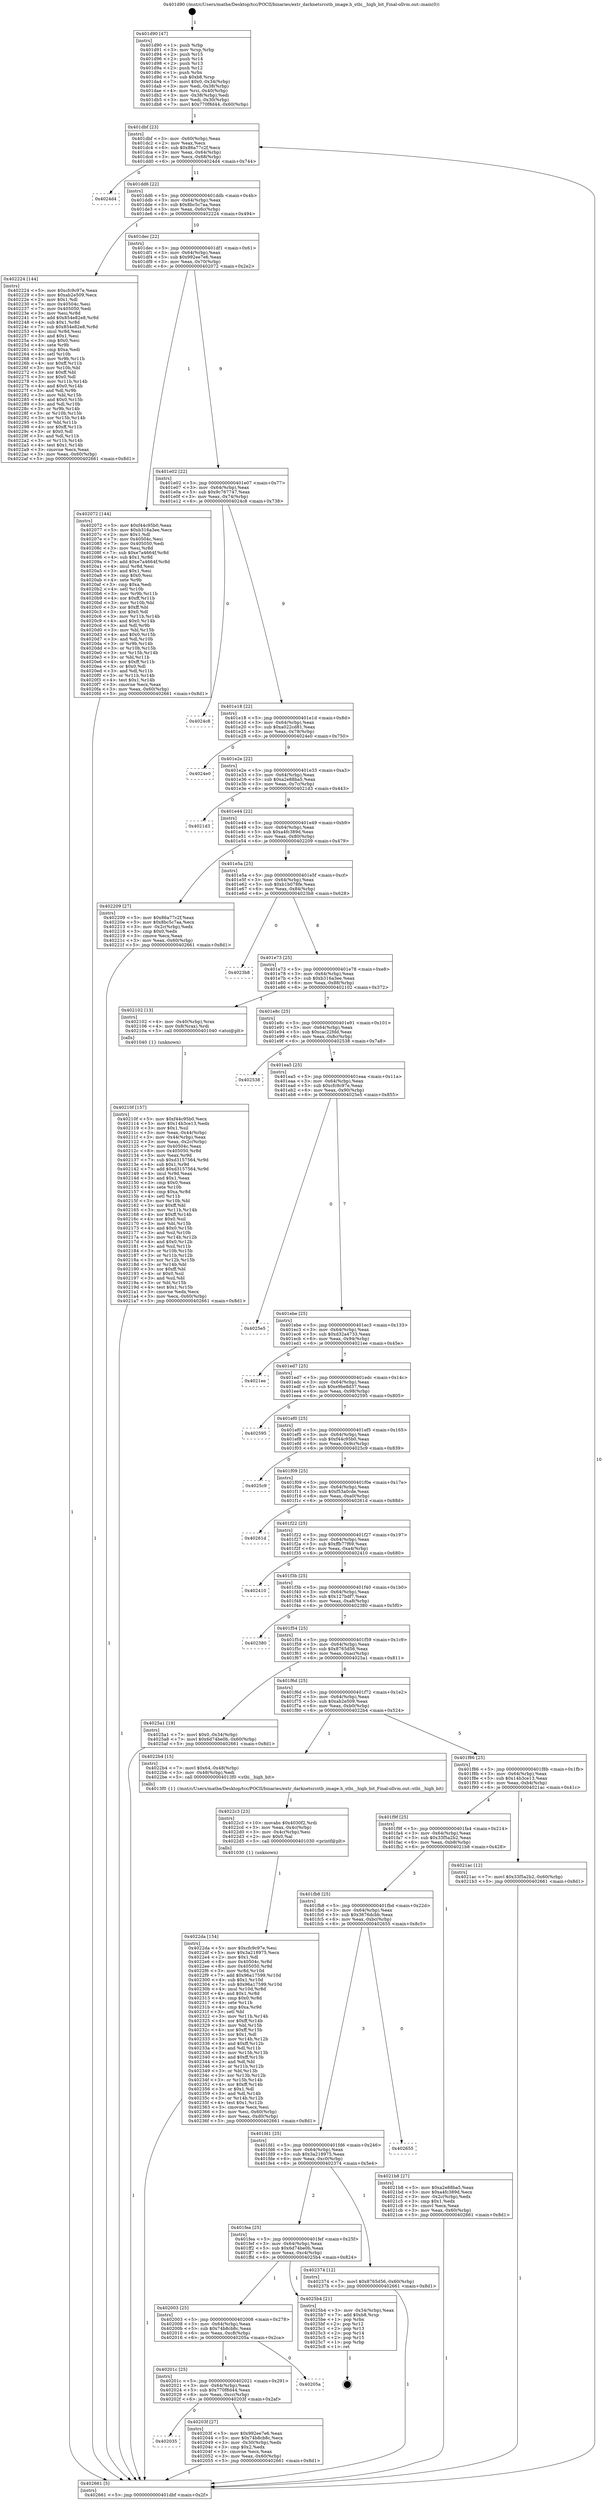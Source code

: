 digraph "0x401d90" {
  label = "0x401d90 (/mnt/c/Users/mathe/Desktop/tcc/POCII/binaries/extr_darknetsrcstb_image.h_stbi__high_bit_Final-ollvm.out::main(0))"
  labelloc = "t"
  node[shape=record]

  Entry [label="",width=0.3,height=0.3,shape=circle,fillcolor=black,style=filled]
  "0x401dbf" [label="{
     0x401dbf [23]\l
     | [instrs]\l
     &nbsp;&nbsp;0x401dbf \<+3\>: mov -0x60(%rbp),%eax\l
     &nbsp;&nbsp;0x401dc2 \<+2\>: mov %eax,%ecx\l
     &nbsp;&nbsp;0x401dc4 \<+6\>: sub $0x86a77c2f,%ecx\l
     &nbsp;&nbsp;0x401dca \<+3\>: mov %eax,-0x64(%rbp)\l
     &nbsp;&nbsp;0x401dcd \<+3\>: mov %ecx,-0x68(%rbp)\l
     &nbsp;&nbsp;0x401dd0 \<+6\>: je 00000000004024d4 \<main+0x744\>\l
  }"]
  "0x4024d4" [label="{
     0x4024d4\l
  }", style=dashed]
  "0x401dd6" [label="{
     0x401dd6 [22]\l
     | [instrs]\l
     &nbsp;&nbsp;0x401dd6 \<+5\>: jmp 0000000000401ddb \<main+0x4b\>\l
     &nbsp;&nbsp;0x401ddb \<+3\>: mov -0x64(%rbp),%eax\l
     &nbsp;&nbsp;0x401dde \<+5\>: sub $0x8bc5c7aa,%eax\l
     &nbsp;&nbsp;0x401de3 \<+3\>: mov %eax,-0x6c(%rbp)\l
     &nbsp;&nbsp;0x401de6 \<+6\>: je 0000000000402224 \<main+0x494\>\l
  }"]
  Exit [label="",width=0.3,height=0.3,shape=circle,fillcolor=black,style=filled,peripheries=2]
  "0x402224" [label="{
     0x402224 [144]\l
     | [instrs]\l
     &nbsp;&nbsp;0x402224 \<+5\>: mov $0xcfc9c97e,%eax\l
     &nbsp;&nbsp;0x402229 \<+5\>: mov $0xab2e509,%ecx\l
     &nbsp;&nbsp;0x40222e \<+2\>: mov $0x1,%dl\l
     &nbsp;&nbsp;0x402230 \<+7\>: mov 0x40504c,%esi\l
     &nbsp;&nbsp;0x402237 \<+7\>: mov 0x405050,%edi\l
     &nbsp;&nbsp;0x40223e \<+3\>: mov %esi,%r8d\l
     &nbsp;&nbsp;0x402241 \<+7\>: add $0x854e82e8,%r8d\l
     &nbsp;&nbsp;0x402248 \<+4\>: sub $0x1,%r8d\l
     &nbsp;&nbsp;0x40224c \<+7\>: sub $0x854e82e8,%r8d\l
     &nbsp;&nbsp;0x402253 \<+4\>: imul %r8d,%esi\l
     &nbsp;&nbsp;0x402257 \<+3\>: and $0x1,%esi\l
     &nbsp;&nbsp;0x40225a \<+3\>: cmp $0x0,%esi\l
     &nbsp;&nbsp;0x40225d \<+4\>: sete %r9b\l
     &nbsp;&nbsp;0x402261 \<+3\>: cmp $0xa,%edi\l
     &nbsp;&nbsp;0x402264 \<+4\>: setl %r10b\l
     &nbsp;&nbsp;0x402268 \<+3\>: mov %r9b,%r11b\l
     &nbsp;&nbsp;0x40226b \<+4\>: xor $0xff,%r11b\l
     &nbsp;&nbsp;0x40226f \<+3\>: mov %r10b,%bl\l
     &nbsp;&nbsp;0x402272 \<+3\>: xor $0xff,%bl\l
     &nbsp;&nbsp;0x402275 \<+3\>: xor $0x0,%dl\l
     &nbsp;&nbsp;0x402278 \<+3\>: mov %r11b,%r14b\l
     &nbsp;&nbsp;0x40227b \<+4\>: and $0x0,%r14b\l
     &nbsp;&nbsp;0x40227f \<+3\>: and %dl,%r9b\l
     &nbsp;&nbsp;0x402282 \<+3\>: mov %bl,%r15b\l
     &nbsp;&nbsp;0x402285 \<+4\>: and $0x0,%r15b\l
     &nbsp;&nbsp;0x402289 \<+3\>: and %dl,%r10b\l
     &nbsp;&nbsp;0x40228c \<+3\>: or %r9b,%r14b\l
     &nbsp;&nbsp;0x40228f \<+3\>: or %r10b,%r15b\l
     &nbsp;&nbsp;0x402292 \<+3\>: xor %r15b,%r14b\l
     &nbsp;&nbsp;0x402295 \<+3\>: or %bl,%r11b\l
     &nbsp;&nbsp;0x402298 \<+4\>: xor $0xff,%r11b\l
     &nbsp;&nbsp;0x40229c \<+3\>: or $0x0,%dl\l
     &nbsp;&nbsp;0x40229f \<+3\>: and %dl,%r11b\l
     &nbsp;&nbsp;0x4022a2 \<+3\>: or %r11b,%r14b\l
     &nbsp;&nbsp;0x4022a5 \<+4\>: test $0x1,%r14b\l
     &nbsp;&nbsp;0x4022a9 \<+3\>: cmovne %ecx,%eax\l
     &nbsp;&nbsp;0x4022ac \<+3\>: mov %eax,-0x60(%rbp)\l
     &nbsp;&nbsp;0x4022af \<+5\>: jmp 0000000000402661 \<main+0x8d1\>\l
  }"]
  "0x401dec" [label="{
     0x401dec [22]\l
     | [instrs]\l
     &nbsp;&nbsp;0x401dec \<+5\>: jmp 0000000000401df1 \<main+0x61\>\l
     &nbsp;&nbsp;0x401df1 \<+3\>: mov -0x64(%rbp),%eax\l
     &nbsp;&nbsp;0x401df4 \<+5\>: sub $0x992ee7e6,%eax\l
     &nbsp;&nbsp;0x401df9 \<+3\>: mov %eax,-0x70(%rbp)\l
     &nbsp;&nbsp;0x401dfc \<+6\>: je 0000000000402072 \<main+0x2e2\>\l
  }"]
  "0x4022da" [label="{
     0x4022da [154]\l
     | [instrs]\l
     &nbsp;&nbsp;0x4022da \<+5\>: mov $0xcfc9c97e,%esi\l
     &nbsp;&nbsp;0x4022df \<+5\>: mov $0x3a218975,%ecx\l
     &nbsp;&nbsp;0x4022e4 \<+2\>: mov $0x1,%dl\l
     &nbsp;&nbsp;0x4022e6 \<+8\>: mov 0x40504c,%r8d\l
     &nbsp;&nbsp;0x4022ee \<+8\>: mov 0x405050,%r9d\l
     &nbsp;&nbsp;0x4022f6 \<+3\>: mov %r8d,%r10d\l
     &nbsp;&nbsp;0x4022f9 \<+7\>: add $0x96a17599,%r10d\l
     &nbsp;&nbsp;0x402300 \<+4\>: sub $0x1,%r10d\l
     &nbsp;&nbsp;0x402304 \<+7\>: sub $0x96a17599,%r10d\l
     &nbsp;&nbsp;0x40230b \<+4\>: imul %r10d,%r8d\l
     &nbsp;&nbsp;0x40230f \<+4\>: and $0x1,%r8d\l
     &nbsp;&nbsp;0x402313 \<+4\>: cmp $0x0,%r8d\l
     &nbsp;&nbsp;0x402317 \<+4\>: sete %r11b\l
     &nbsp;&nbsp;0x40231b \<+4\>: cmp $0xa,%r9d\l
     &nbsp;&nbsp;0x40231f \<+3\>: setl %bl\l
     &nbsp;&nbsp;0x402322 \<+3\>: mov %r11b,%r14b\l
     &nbsp;&nbsp;0x402325 \<+4\>: xor $0xff,%r14b\l
     &nbsp;&nbsp;0x402329 \<+3\>: mov %bl,%r15b\l
     &nbsp;&nbsp;0x40232c \<+4\>: xor $0xff,%r15b\l
     &nbsp;&nbsp;0x402330 \<+3\>: xor $0x1,%dl\l
     &nbsp;&nbsp;0x402333 \<+3\>: mov %r14b,%r12b\l
     &nbsp;&nbsp;0x402336 \<+4\>: and $0xff,%r12b\l
     &nbsp;&nbsp;0x40233a \<+3\>: and %dl,%r11b\l
     &nbsp;&nbsp;0x40233d \<+3\>: mov %r15b,%r13b\l
     &nbsp;&nbsp;0x402340 \<+4\>: and $0xff,%r13b\l
     &nbsp;&nbsp;0x402344 \<+2\>: and %dl,%bl\l
     &nbsp;&nbsp;0x402346 \<+3\>: or %r11b,%r12b\l
     &nbsp;&nbsp;0x402349 \<+3\>: or %bl,%r13b\l
     &nbsp;&nbsp;0x40234c \<+3\>: xor %r13b,%r12b\l
     &nbsp;&nbsp;0x40234f \<+3\>: or %r15b,%r14b\l
     &nbsp;&nbsp;0x402352 \<+4\>: xor $0xff,%r14b\l
     &nbsp;&nbsp;0x402356 \<+3\>: or $0x1,%dl\l
     &nbsp;&nbsp;0x402359 \<+3\>: and %dl,%r14b\l
     &nbsp;&nbsp;0x40235c \<+3\>: or %r14b,%r12b\l
     &nbsp;&nbsp;0x40235f \<+4\>: test $0x1,%r12b\l
     &nbsp;&nbsp;0x402363 \<+3\>: cmovne %ecx,%esi\l
     &nbsp;&nbsp;0x402366 \<+3\>: mov %esi,-0x60(%rbp)\l
     &nbsp;&nbsp;0x402369 \<+6\>: mov %eax,-0xd0(%rbp)\l
     &nbsp;&nbsp;0x40236f \<+5\>: jmp 0000000000402661 \<main+0x8d1\>\l
  }"]
  "0x402072" [label="{
     0x402072 [144]\l
     | [instrs]\l
     &nbsp;&nbsp;0x402072 \<+5\>: mov $0xf44c95b0,%eax\l
     &nbsp;&nbsp;0x402077 \<+5\>: mov $0xb316a3ee,%ecx\l
     &nbsp;&nbsp;0x40207c \<+2\>: mov $0x1,%dl\l
     &nbsp;&nbsp;0x40207e \<+7\>: mov 0x40504c,%esi\l
     &nbsp;&nbsp;0x402085 \<+7\>: mov 0x405050,%edi\l
     &nbsp;&nbsp;0x40208c \<+3\>: mov %esi,%r8d\l
     &nbsp;&nbsp;0x40208f \<+7\>: sub $0xe7a4664f,%r8d\l
     &nbsp;&nbsp;0x402096 \<+4\>: sub $0x1,%r8d\l
     &nbsp;&nbsp;0x40209a \<+7\>: add $0xe7a4664f,%r8d\l
     &nbsp;&nbsp;0x4020a1 \<+4\>: imul %r8d,%esi\l
     &nbsp;&nbsp;0x4020a5 \<+3\>: and $0x1,%esi\l
     &nbsp;&nbsp;0x4020a8 \<+3\>: cmp $0x0,%esi\l
     &nbsp;&nbsp;0x4020ab \<+4\>: sete %r9b\l
     &nbsp;&nbsp;0x4020af \<+3\>: cmp $0xa,%edi\l
     &nbsp;&nbsp;0x4020b2 \<+4\>: setl %r10b\l
     &nbsp;&nbsp;0x4020b6 \<+3\>: mov %r9b,%r11b\l
     &nbsp;&nbsp;0x4020b9 \<+4\>: xor $0xff,%r11b\l
     &nbsp;&nbsp;0x4020bd \<+3\>: mov %r10b,%bl\l
     &nbsp;&nbsp;0x4020c0 \<+3\>: xor $0xff,%bl\l
     &nbsp;&nbsp;0x4020c3 \<+3\>: xor $0x0,%dl\l
     &nbsp;&nbsp;0x4020c6 \<+3\>: mov %r11b,%r14b\l
     &nbsp;&nbsp;0x4020c9 \<+4\>: and $0x0,%r14b\l
     &nbsp;&nbsp;0x4020cd \<+3\>: and %dl,%r9b\l
     &nbsp;&nbsp;0x4020d0 \<+3\>: mov %bl,%r15b\l
     &nbsp;&nbsp;0x4020d3 \<+4\>: and $0x0,%r15b\l
     &nbsp;&nbsp;0x4020d7 \<+3\>: and %dl,%r10b\l
     &nbsp;&nbsp;0x4020da \<+3\>: or %r9b,%r14b\l
     &nbsp;&nbsp;0x4020dd \<+3\>: or %r10b,%r15b\l
     &nbsp;&nbsp;0x4020e0 \<+3\>: xor %r15b,%r14b\l
     &nbsp;&nbsp;0x4020e3 \<+3\>: or %bl,%r11b\l
     &nbsp;&nbsp;0x4020e6 \<+4\>: xor $0xff,%r11b\l
     &nbsp;&nbsp;0x4020ea \<+3\>: or $0x0,%dl\l
     &nbsp;&nbsp;0x4020ed \<+3\>: and %dl,%r11b\l
     &nbsp;&nbsp;0x4020f0 \<+3\>: or %r11b,%r14b\l
     &nbsp;&nbsp;0x4020f3 \<+4\>: test $0x1,%r14b\l
     &nbsp;&nbsp;0x4020f7 \<+3\>: cmovne %ecx,%eax\l
     &nbsp;&nbsp;0x4020fa \<+3\>: mov %eax,-0x60(%rbp)\l
     &nbsp;&nbsp;0x4020fd \<+5\>: jmp 0000000000402661 \<main+0x8d1\>\l
  }"]
  "0x401e02" [label="{
     0x401e02 [22]\l
     | [instrs]\l
     &nbsp;&nbsp;0x401e02 \<+5\>: jmp 0000000000401e07 \<main+0x77\>\l
     &nbsp;&nbsp;0x401e07 \<+3\>: mov -0x64(%rbp),%eax\l
     &nbsp;&nbsp;0x401e0a \<+5\>: sub $0x9c767747,%eax\l
     &nbsp;&nbsp;0x401e0f \<+3\>: mov %eax,-0x74(%rbp)\l
     &nbsp;&nbsp;0x401e12 \<+6\>: je 00000000004024c8 \<main+0x738\>\l
  }"]
  "0x4022c3" [label="{
     0x4022c3 [23]\l
     | [instrs]\l
     &nbsp;&nbsp;0x4022c3 \<+10\>: movabs $0x4030f2,%rdi\l
     &nbsp;&nbsp;0x4022cd \<+3\>: mov %eax,-0x4c(%rbp)\l
     &nbsp;&nbsp;0x4022d0 \<+3\>: mov -0x4c(%rbp),%esi\l
     &nbsp;&nbsp;0x4022d3 \<+2\>: mov $0x0,%al\l
     &nbsp;&nbsp;0x4022d5 \<+5\>: call 0000000000401030 \<printf@plt\>\l
     | [calls]\l
     &nbsp;&nbsp;0x401030 \{1\} (unknown)\l
  }"]
  "0x4024c8" [label="{
     0x4024c8\l
  }", style=dashed]
  "0x401e18" [label="{
     0x401e18 [22]\l
     | [instrs]\l
     &nbsp;&nbsp;0x401e18 \<+5\>: jmp 0000000000401e1d \<main+0x8d\>\l
     &nbsp;&nbsp;0x401e1d \<+3\>: mov -0x64(%rbp),%eax\l
     &nbsp;&nbsp;0x401e20 \<+5\>: sub $0xa022cd81,%eax\l
     &nbsp;&nbsp;0x401e25 \<+3\>: mov %eax,-0x78(%rbp)\l
     &nbsp;&nbsp;0x401e28 \<+6\>: je 00000000004024e0 \<main+0x750\>\l
  }"]
  "0x40210f" [label="{
     0x40210f [157]\l
     | [instrs]\l
     &nbsp;&nbsp;0x40210f \<+5\>: mov $0xf44c95b0,%ecx\l
     &nbsp;&nbsp;0x402114 \<+5\>: mov $0x14b3ce13,%edx\l
     &nbsp;&nbsp;0x402119 \<+3\>: mov $0x1,%sil\l
     &nbsp;&nbsp;0x40211c \<+3\>: mov %eax,-0x44(%rbp)\l
     &nbsp;&nbsp;0x40211f \<+3\>: mov -0x44(%rbp),%eax\l
     &nbsp;&nbsp;0x402122 \<+3\>: mov %eax,-0x2c(%rbp)\l
     &nbsp;&nbsp;0x402125 \<+7\>: mov 0x40504c,%eax\l
     &nbsp;&nbsp;0x40212c \<+8\>: mov 0x405050,%r8d\l
     &nbsp;&nbsp;0x402134 \<+3\>: mov %eax,%r9d\l
     &nbsp;&nbsp;0x402137 \<+7\>: sub $0xd3157564,%r9d\l
     &nbsp;&nbsp;0x40213e \<+4\>: sub $0x1,%r9d\l
     &nbsp;&nbsp;0x402142 \<+7\>: add $0xd3157564,%r9d\l
     &nbsp;&nbsp;0x402149 \<+4\>: imul %r9d,%eax\l
     &nbsp;&nbsp;0x40214d \<+3\>: and $0x1,%eax\l
     &nbsp;&nbsp;0x402150 \<+3\>: cmp $0x0,%eax\l
     &nbsp;&nbsp;0x402153 \<+4\>: sete %r10b\l
     &nbsp;&nbsp;0x402157 \<+4\>: cmp $0xa,%r8d\l
     &nbsp;&nbsp;0x40215b \<+4\>: setl %r11b\l
     &nbsp;&nbsp;0x40215f \<+3\>: mov %r10b,%bl\l
     &nbsp;&nbsp;0x402162 \<+3\>: xor $0xff,%bl\l
     &nbsp;&nbsp;0x402165 \<+3\>: mov %r11b,%r14b\l
     &nbsp;&nbsp;0x402168 \<+4\>: xor $0xff,%r14b\l
     &nbsp;&nbsp;0x40216c \<+4\>: xor $0x0,%sil\l
     &nbsp;&nbsp;0x402170 \<+3\>: mov %bl,%r15b\l
     &nbsp;&nbsp;0x402173 \<+4\>: and $0x0,%r15b\l
     &nbsp;&nbsp;0x402177 \<+3\>: and %sil,%r10b\l
     &nbsp;&nbsp;0x40217a \<+3\>: mov %r14b,%r12b\l
     &nbsp;&nbsp;0x40217d \<+4\>: and $0x0,%r12b\l
     &nbsp;&nbsp;0x402181 \<+3\>: and %sil,%r11b\l
     &nbsp;&nbsp;0x402184 \<+3\>: or %r10b,%r15b\l
     &nbsp;&nbsp;0x402187 \<+3\>: or %r11b,%r12b\l
     &nbsp;&nbsp;0x40218a \<+3\>: xor %r12b,%r15b\l
     &nbsp;&nbsp;0x40218d \<+3\>: or %r14b,%bl\l
     &nbsp;&nbsp;0x402190 \<+3\>: xor $0xff,%bl\l
     &nbsp;&nbsp;0x402193 \<+4\>: or $0x0,%sil\l
     &nbsp;&nbsp;0x402197 \<+3\>: and %sil,%bl\l
     &nbsp;&nbsp;0x40219a \<+3\>: or %bl,%r15b\l
     &nbsp;&nbsp;0x40219d \<+4\>: test $0x1,%r15b\l
     &nbsp;&nbsp;0x4021a1 \<+3\>: cmovne %edx,%ecx\l
     &nbsp;&nbsp;0x4021a4 \<+3\>: mov %ecx,-0x60(%rbp)\l
     &nbsp;&nbsp;0x4021a7 \<+5\>: jmp 0000000000402661 \<main+0x8d1\>\l
  }"]
  "0x4024e0" [label="{
     0x4024e0\l
  }", style=dashed]
  "0x401e2e" [label="{
     0x401e2e [22]\l
     | [instrs]\l
     &nbsp;&nbsp;0x401e2e \<+5\>: jmp 0000000000401e33 \<main+0xa3\>\l
     &nbsp;&nbsp;0x401e33 \<+3\>: mov -0x64(%rbp),%eax\l
     &nbsp;&nbsp;0x401e36 \<+5\>: sub $0xa2e88ba5,%eax\l
     &nbsp;&nbsp;0x401e3b \<+3\>: mov %eax,-0x7c(%rbp)\l
     &nbsp;&nbsp;0x401e3e \<+6\>: je 00000000004021d3 \<main+0x443\>\l
  }"]
  "0x401d90" [label="{
     0x401d90 [47]\l
     | [instrs]\l
     &nbsp;&nbsp;0x401d90 \<+1\>: push %rbp\l
     &nbsp;&nbsp;0x401d91 \<+3\>: mov %rsp,%rbp\l
     &nbsp;&nbsp;0x401d94 \<+2\>: push %r15\l
     &nbsp;&nbsp;0x401d96 \<+2\>: push %r14\l
     &nbsp;&nbsp;0x401d98 \<+2\>: push %r13\l
     &nbsp;&nbsp;0x401d9a \<+2\>: push %r12\l
     &nbsp;&nbsp;0x401d9c \<+1\>: push %rbx\l
     &nbsp;&nbsp;0x401d9d \<+7\>: sub $0xb8,%rsp\l
     &nbsp;&nbsp;0x401da4 \<+7\>: movl $0x0,-0x34(%rbp)\l
     &nbsp;&nbsp;0x401dab \<+3\>: mov %edi,-0x38(%rbp)\l
     &nbsp;&nbsp;0x401dae \<+4\>: mov %rsi,-0x40(%rbp)\l
     &nbsp;&nbsp;0x401db2 \<+3\>: mov -0x38(%rbp),%edi\l
     &nbsp;&nbsp;0x401db5 \<+3\>: mov %edi,-0x30(%rbp)\l
     &nbsp;&nbsp;0x401db8 \<+7\>: movl $0x770f8d44,-0x60(%rbp)\l
  }"]
  "0x4021d3" [label="{
     0x4021d3\l
  }", style=dashed]
  "0x401e44" [label="{
     0x401e44 [22]\l
     | [instrs]\l
     &nbsp;&nbsp;0x401e44 \<+5\>: jmp 0000000000401e49 \<main+0xb9\>\l
     &nbsp;&nbsp;0x401e49 \<+3\>: mov -0x64(%rbp),%eax\l
     &nbsp;&nbsp;0x401e4c \<+5\>: sub $0xa4fc389d,%eax\l
     &nbsp;&nbsp;0x401e51 \<+3\>: mov %eax,-0x80(%rbp)\l
     &nbsp;&nbsp;0x401e54 \<+6\>: je 0000000000402209 \<main+0x479\>\l
  }"]
  "0x402661" [label="{
     0x402661 [5]\l
     | [instrs]\l
     &nbsp;&nbsp;0x402661 \<+5\>: jmp 0000000000401dbf \<main+0x2f\>\l
  }"]
  "0x402209" [label="{
     0x402209 [27]\l
     | [instrs]\l
     &nbsp;&nbsp;0x402209 \<+5\>: mov $0x86a77c2f,%eax\l
     &nbsp;&nbsp;0x40220e \<+5\>: mov $0x8bc5c7aa,%ecx\l
     &nbsp;&nbsp;0x402213 \<+3\>: mov -0x2c(%rbp),%edx\l
     &nbsp;&nbsp;0x402216 \<+3\>: cmp $0x0,%edx\l
     &nbsp;&nbsp;0x402219 \<+3\>: cmove %ecx,%eax\l
     &nbsp;&nbsp;0x40221c \<+3\>: mov %eax,-0x60(%rbp)\l
     &nbsp;&nbsp;0x40221f \<+5\>: jmp 0000000000402661 \<main+0x8d1\>\l
  }"]
  "0x401e5a" [label="{
     0x401e5a [25]\l
     | [instrs]\l
     &nbsp;&nbsp;0x401e5a \<+5\>: jmp 0000000000401e5f \<main+0xcf\>\l
     &nbsp;&nbsp;0x401e5f \<+3\>: mov -0x64(%rbp),%eax\l
     &nbsp;&nbsp;0x401e62 \<+5\>: sub $0xb1b078fe,%eax\l
     &nbsp;&nbsp;0x401e67 \<+6\>: mov %eax,-0x84(%rbp)\l
     &nbsp;&nbsp;0x401e6d \<+6\>: je 00000000004023b8 \<main+0x628\>\l
  }"]
  "0x402035" [label="{
     0x402035\l
  }", style=dashed]
  "0x4023b8" [label="{
     0x4023b8\l
  }", style=dashed]
  "0x401e73" [label="{
     0x401e73 [25]\l
     | [instrs]\l
     &nbsp;&nbsp;0x401e73 \<+5\>: jmp 0000000000401e78 \<main+0xe8\>\l
     &nbsp;&nbsp;0x401e78 \<+3\>: mov -0x64(%rbp),%eax\l
     &nbsp;&nbsp;0x401e7b \<+5\>: sub $0xb316a3ee,%eax\l
     &nbsp;&nbsp;0x401e80 \<+6\>: mov %eax,-0x88(%rbp)\l
     &nbsp;&nbsp;0x401e86 \<+6\>: je 0000000000402102 \<main+0x372\>\l
  }"]
  "0x40203f" [label="{
     0x40203f [27]\l
     | [instrs]\l
     &nbsp;&nbsp;0x40203f \<+5\>: mov $0x992ee7e6,%eax\l
     &nbsp;&nbsp;0x402044 \<+5\>: mov $0x74b8cb8c,%ecx\l
     &nbsp;&nbsp;0x402049 \<+3\>: mov -0x30(%rbp),%edx\l
     &nbsp;&nbsp;0x40204c \<+3\>: cmp $0x2,%edx\l
     &nbsp;&nbsp;0x40204f \<+3\>: cmovne %ecx,%eax\l
     &nbsp;&nbsp;0x402052 \<+3\>: mov %eax,-0x60(%rbp)\l
     &nbsp;&nbsp;0x402055 \<+5\>: jmp 0000000000402661 \<main+0x8d1\>\l
  }"]
  "0x402102" [label="{
     0x402102 [13]\l
     | [instrs]\l
     &nbsp;&nbsp;0x402102 \<+4\>: mov -0x40(%rbp),%rax\l
     &nbsp;&nbsp;0x402106 \<+4\>: mov 0x8(%rax),%rdi\l
     &nbsp;&nbsp;0x40210a \<+5\>: call 0000000000401040 \<atoi@plt\>\l
     | [calls]\l
     &nbsp;&nbsp;0x401040 \{1\} (unknown)\l
  }"]
  "0x401e8c" [label="{
     0x401e8c [25]\l
     | [instrs]\l
     &nbsp;&nbsp;0x401e8c \<+5\>: jmp 0000000000401e91 \<main+0x101\>\l
     &nbsp;&nbsp;0x401e91 \<+3\>: mov -0x64(%rbp),%eax\l
     &nbsp;&nbsp;0x401e94 \<+5\>: sub $0xcac22fdd,%eax\l
     &nbsp;&nbsp;0x401e99 \<+6\>: mov %eax,-0x8c(%rbp)\l
     &nbsp;&nbsp;0x401e9f \<+6\>: je 0000000000402538 \<main+0x7a8\>\l
  }"]
  "0x40201c" [label="{
     0x40201c [25]\l
     | [instrs]\l
     &nbsp;&nbsp;0x40201c \<+5\>: jmp 0000000000402021 \<main+0x291\>\l
     &nbsp;&nbsp;0x402021 \<+3\>: mov -0x64(%rbp),%eax\l
     &nbsp;&nbsp;0x402024 \<+5\>: sub $0x770f8d44,%eax\l
     &nbsp;&nbsp;0x402029 \<+6\>: mov %eax,-0xcc(%rbp)\l
     &nbsp;&nbsp;0x40202f \<+6\>: je 000000000040203f \<main+0x2af\>\l
  }"]
  "0x402538" [label="{
     0x402538\l
  }", style=dashed]
  "0x401ea5" [label="{
     0x401ea5 [25]\l
     | [instrs]\l
     &nbsp;&nbsp;0x401ea5 \<+5\>: jmp 0000000000401eaa \<main+0x11a\>\l
     &nbsp;&nbsp;0x401eaa \<+3\>: mov -0x64(%rbp),%eax\l
     &nbsp;&nbsp;0x401ead \<+5\>: sub $0xcfc9c97e,%eax\l
     &nbsp;&nbsp;0x401eb2 \<+6\>: mov %eax,-0x90(%rbp)\l
     &nbsp;&nbsp;0x401eb8 \<+6\>: je 00000000004025e5 \<main+0x855\>\l
  }"]
  "0x40205a" [label="{
     0x40205a\l
  }", style=dashed]
  "0x4025e5" [label="{
     0x4025e5\l
  }", style=dashed]
  "0x401ebe" [label="{
     0x401ebe [25]\l
     | [instrs]\l
     &nbsp;&nbsp;0x401ebe \<+5\>: jmp 0000000000401ec3 \<main+0x133\>\l
     &nbsp;&nbsp;0x401ec3 \<+3\>: mov -0x64(%rbp),%eax\l
     &nbsp;&nbsp;0x401ec6 \<+5\>: sub $0xd32a4733,%eax\l
     &nbsp;&nbsp;0x401ecb \<+6\>: mov %eax,-0x94(%rbp)\l
     &nbsp;&nbsp;0x401ed1 \<+6\>: je 00000000004021ee \<main+0x45e\>\l
  }"]
  "0x402003" [label="{
     0x402003 [25]\l
     | [instrs]\l
     &nbsp;&nbsp;0x402003 \<+5\>: jmp 0000000000402008 \<main+0x278\>\l
     &nbsp;&nbsp;0x402008 \<+3\>: mov -0x64(%rbp),%eax\l
     &nbsp;&nbsp;0x40200b \<+5\>: sub $0x74b8cb8c,%eax\l
     &nbsp;&nbsp;0x402010 \<+6\>: mov %eax,-0xc8(%rbp)\l
     &nbsp;&nbsp;0x402016 \<+6\>: je 000000000040205a \<main+0x2ca\>\l
  }"]
  "0x4021ee" [label="{
     0x4021ee\l
  }", style=dashed]
  "0x401ed7" [label="{
     0x401ed7 [25]\l
     | [instrs]\l
     &nbsp;&nbsp;0x401ed7 \<+5\>: jmp 0000000000401edc \<main+0x14c\>\l
     &nbsp;&nbsp;0x401edc \<+3\>: mov -0x64(%rbp),%eax\l
     &nbsp;&nbsp;0x401edf \<+5\>: sub $0xe9be8d37,%eax\l
     &nbsp;&nbsp;0x401ee4 \<+6\>: mov %eax,-0x98(%rbp)\l
     &nbsp;&nbsp;0x401eea \<+6\>: je 0000000000402595 \<main+0x805\>\l
  }"]
  "0x4025b4" [label="{
     0x4025b4 [21]\l
     | [instrs]\l
     &nbsp;&nbsp;0x4025b4 \<+3\>: mov -0x34(%rbp),%eax\l
     &nbsp;&nbsp;0x4025b7 \<+7\>: add $0xb8,%rsp\l
     &nbsp;&nbsp;0x4025be \<+1\>: pop %rbx\l
     &nbsp;&nbsp;0x4025bf \<+2\>: pop %r12\l
     &nbsp;&nbsp;0x4025c1 \<+2\>: pop %r13\l
     &nbsp;&nbsp;0x4025c3 \<+2\>: pop %r14\l
     &nbsp;&nbsp;0x4025c5 \<+2\>: pop %r15\l
     &nbsp;&nbsp;0x4025c7 \<+1\>: pop %rbp\l
     &nbsp;&nbsp;0x4025c8 \<+1\>: ret\l
  }"]
  "0x402595" [label="{
     0x402595\l
  }", style=dashed]
  "0x401ef0" [label="{
     0x401ef0 [25]\l
     | [instrs]\l
     &nbsp;&nbsp;0x401ef0 \<+5\>: jmp 0000000000401ef5 \<main+0x165\>\l
     &nbsp;&nbsp;0x401ef5 \<+3\>: mov -0x64(%rbp),%eax\l
     &nbsp;&nbsp;0x401ef8 \<+5\>: sub $0xf44c95b0,%eax\l
     &nbsp;&nbsp;0x401efd \<+6\>: mov %eax,-0x9c(%rbp)\l
     &nbsp;&nbsp;0x401f03 \<+6\>: je 00000000004025c9 \<main+0x839\>\l
  }"]
  "0x401fea" [label="{
     0x401fea [25]\l
     | [instrs]\l
     &nbsp;&nbsp;0x401fea \<+5\>: jmp 0000000000401fef \<main+0x25f\>\l
     &nbsp;&nbsp;0x401fef \<+3\>: mov -0x64(%rbp),%eax\l
     &nbsp;&nbsp;0x401ff2 \<+5\>: sub $0x6d74be0b,%eax\l
     &nbsp;&nbsp;0x401ff7 \<+6\>: mov %eax,-0xc4(%rbp)\l
     &nbsp;&nbsp;0x401ffd \<+6\>: je 00000000004025b4 \<main+0x824\>\l
  }"]
  "0x4025c9" [label="{
     0x4025c9\l
  }", style=dashed]
  "0x401f09" [label="{
     0x401f09 [25]\l
     | [instrs]\l
     &nbsp;&nbsp;0x401f09 \<+5\>: jmp 0000000000401f0e \<main+0x17e\>\l
     &nbsp;&nbsp;0x401f0e \<+3\>: mov -0x64(%rbp),%eax\l
     &nbsp;&nbsp;0x401f11 \<+5\>: sub $0xf53a0cde,%eax\l
     &nbsp;&nbsp;0x401f16 \<+6\>: mov %eax,-0xa0(%rbp)\l
     &nbsp;&nbsp;0x401f1c \<+6\>: je 000000000040261d \<main+0x88d\>\l
  }"]
  "0x402374" [label="{
     0x402374 [12]\l
     | [instrs]\l
     &nbsp;&nbsp;0x402374 \<+7\>: movl $0x8765d56,-0x60(%rbp)\l
     &nbsp;&nbsp;0x40237b \<+5\>: jmp 0000000000402661 \<main+0x8d1\>\l
  }"]
  "0x40261d" [label="{
     0x40261d\l
  }", style=dashed]
  "0x401f22" [label="{
     0x401f22 [25]\l
     | [instrs]\l
     &nbsp;&nbsp;0x401f22 \<+5\>: jmp 0000000000401f27 \<main+0x197\>\l
     &nbsp;&nbsp;0x401f27 \<+3\>: mov -0x64(%rbp),%eax\l
     &nbsp;&nbsp;0x401f2a \<+5\>: sub $0xffb77f69,%eax\l
     &nbsp;&nbsp;0x401f2f \<+6\>: mov %eax,-0xa4(%rbp)\l
     &nbsp;&nbsp;0x401f35 \<+6\>: je 0000000000402410 \<main+0x680\>\l
  }"]
  "0x401fd1" [label="{
     0x401fd1 [25]\l
     | [instrs]\l
     &nbsp;&nbsp;0x401fd1 \<+5\>: jmp 0000000000401fd6 \<main+0x246\>\l
     &nbsp;&nbsp;0x401fd6 \<+3\>: mov -0x64(%rbp),%eax\l
     &nbsp;&nbsp;0x401fd9 \<+5\>: sub $0x3a218975,%eax\l
     &nbsp;&nbsp;0x401fde \<+6\>: mov %eax,-0xc0(%rbp)\l
     &nbsp;&nbsp;0x401fe4 \<+6\>: je 0000000000402374 \<main+0x5e4\>\l
  }"]
  "0x402410" [label="{
     0x402410\l
  }", style=dashed]
  "0x401f3b" [label="{
     0x401f3b [25]\l
     | [instrs]\l
     &nbsp;&nbsp;0x401f3b \<+5\>: jmp 0000000000401f40 \<main+0x1b0\>\l
     &nbsp;&nbsp;0x401f40 \<+3\>: mov -0x64(%rbp),%eax\l
     &nbsp;&nbsp;0x401f43 \<+5\>: sub $0x127bdf7,%eax\l
     &nbsp;&nbsp;0x401f48 \<+6\>: mov %eax,-0xa8(%rbp)\l
     &nbsp;&nbsp;0x401f4e \<+6\>: je 0000000000402380 \<main+0x5f0\>\l
  }"]
  "0x402655" [label="{
     0x402655\l
  }", style=dashed]
  "0x402380" [label="{
     0x402380\l
  }", style=dashed]
  "0x401f54" [label="{
     0x401f54 [25]\l
     | [instrs]\l
     &nbsp;&nbsp;0x401f54 \<+5\>: jmp 0000000000401f59 \<main+0x1c9\>\l
     &nbsp;&nbsp;0x401f59 \<+3\>: mov -0x64(%rbp),%eax\l
     &nbsp;&nbsp;0x401f5c \<+5\>: sub $0x8765d56,%eax\l
     &nbsp;&nbsp;0x401f61 \<+6\>: mov %eax,-0xac(%rbp)\l
     &nbsp;&nbsp;0x401f67 \<+6\>: je 00000000004025a1 \<main+0x811\>\l
  }"]
  "0x401fb8" [label="{
     0x401fb8 [25]\l
     | [instrs]\l
     &nbsp;&nbsp;0x401fb8 \<+5\>: jmp 0000000000401fbd \<main+0x22d\>\l
     &nbsp;&nbsp;0x401fbd \<+3\>: mov -0x64(%rbp),%eax\l
     &nbsp;&nbsp;0x401fc0 \<+5\>: sub $0x3676dcbb,%eax\l
     &nbsp;&nbsp;0x401fc5 \<+6\>: mov %eax,-0xbc(%rbp)\l
     &nbsp;&nbsp;0x401fcb \<+6\>: je 0000000000402655 \<main+0x8c5\>\l
  }"]
  "0x4025a1" [label="{
     0x4025a1 [19]\l
     | [instrs]\l
     &nbsp;&nbsp;0x4025a1 \<+7\>: movl $0x0,-0x34(%rbp)\l
     &nbsp;&nbsp;0x4025a8 \<+7\>: movl $0x6d74be0b,-0x60(%rbp)\l
     &nbsp;&nbsp;0x4025af \<+5\>: jmp 0000000000402661 \<main+0x8d1\>\l
  }"]
  "0x401f6d" [label="{
     0x401f6d [25]\l
     | [instrs]\l
     &nbsp;&nbsp;0x401f6d \<+5\>: jmp 0000000000401f72 \<main+0x1e2\>\l
     &nbsp;&nbsp;0x401f72 \<+3\>: mov -0x64(%rbp),%eax\l
     &nbsp;&nbsp;0x401f75 \<+5\>: sub $0xab2e509,%eax\l
     &nbsp;&nbsp;0x401f7a \<+6\>: mov %eax,-0xb0(%rbp)\l
     &nbsp;&nbsp;0x401f80 \<+6\>: je 00000000004022b4 \<main+0x524\>\l
  }"]
  "0x4021b8" [label="{
     0x4021b8 [27]\l
     | [instrs]\l
     &nbsp;&nbsp;0x4021b8 \<+5\>: mov $0xa2e88ba5,%eax\l
     &nbsp;&nbsp;0x4021bd \<+5\>: mov $0xa4fc389d,%ecx\l
     &nbsp;&nbsp;0x4021c2 \<+3\>: mov -0x2c(%rbp),%edx\l
     &nbsp;&nbsp;0x4021c5 \<+3\>: cmp $0x1,%edx\l
     &nbsp;&nbsp;0x4021c8 \<+3\>: cmovl %ecx,%eax\l
     &nbsp;&nbsp;0x4021cb \<+3\>: mov %eax,-0x60(%rbp)\l
     &nbsp;&nbsp;0x4021ce \<+5\>: jmp 0000000000402661 \<main+0x8d1\>\l
  }"]
  "0x4022b4" [label="{
     0x4022b4 [15]\l
     | [instrs]\l
     &nbsp;&nbsp;0x4022b4 \<+7\>: movl $0x64,-0x48(%rbp)\l
     &nbsp;&nbsp;0x4022bb \<+3\>: mov -0x48(%rbp),%edi\l
     &nbsp;&nbsp;0x4022be \<+5\>: call 00000000004013f0 \<stbi__high_bit\>\l
     | [calls]\l
     &nbsp;&nbsp;0x4013f0 \{1\} (/mnt/c/Users/mathe/Desktop/tcc/POCII/binaries/extr_darknetsrcstb_image.h_stbi__high_bit_Final-ollvm.out::stbi__high_bit)\l
  }"]
  "0x401f86" [label="{
     0x401f86 [25]\l
     | [instrs]\l
     &nbsp;&nbsp;0x401f86 \<+5\>: jmp 0000000000401f8b \<main+0x1fb\>\l
     &nbsp;&nbsp;0x401f8b \<+3\>: mov -0x64(%rbp),%eax\l
     &nbsp;&nbsp;0x401f8e \<+5\>: sub $0x14b3ce13,%eax\l
     &nbsp;&nbsp;0x401f93 \<+6\>: mov %eax,-0xb4(%rbp)\l
     &nbsp;&nbsp;0x401f99 \<+6\>: je 00000000004021ac \<main+0x41c\>\l
  }"]
  "0x401f9f" [label="{
     0x401f9f [25]\l
     | [instrs]\l
     &nbsp;&nbsp;0x401f9f \<+5\>: jmp 0000000000401fa4 \<main+0x214\>\l
     &nbsp;&nbsp;0x401fa4 \<+3\>: mov -0x64(%rbp),%eax\l
     &nbsp;&nbsp;0x401fa7 \<+5\>: sub $0x33f5a2b2,%eax\l
     &nbsp;&nbsp;0x401fac \<+6\>: mov %eax,-0xb8(%rbp)\l
     &nbsp;&nbsp;0x401fb2 \<+6\>: je 00000000004021b8 \<main+0x428\>\l
  }"]
  "0x4021ac" [label="{
     0x4021ac [12]\l
     | [instrs]\l
     &nbsp;&nbsp;0x4021ac \<+7\>: movl $0x33f5a2b2,-0x60(%rbp)\l
     &nbsp;&nbsp;0x4021b3 \<+5\>: jmp 0000000000402661 \<main+0x8d1\>\l
  }"]
  Entry -> "0x401d90" [label=" 1"]
  "0x401dbf" -> "0x4024d4" [label=" 0"]
  "0x401dbf" -> "0x401dd6" [label=" 11"]
  "0x4025b4" -> Exit [label=" 1"]
  "0x401dd6" -> "0x402224" [label=" 1"]
  "0x401dd6" -> "0x401dec" [label=" 10"]
  "0x4025a1" -> "0x402661" [label=" 1"]
  "0x401dec" -> "0x402072" [label=" 1"]
  "0x401dec" -> "0x401e02" [label=" 9"]
  "0x402374" -> "0x402661" [label=" 1"]
  "0x401e02" -> "0x4024c8" [label=" 0"]
  "0x401e02" -> "0x401e18" [label=" 9"]
  "0x4022da" -> "0x402661" [label=" 1"]
  "0x401e18" -> "0x4024e0" [label=" 0"]
  "0x401e18" -> "0x401e2e" [label=" 9"]
  "0x4022c3" -> "0x4022da" [label=" 1"]
  "0x401e2e" -> "0x4021d3" [label=" 0"]
  "0x401e2e" -> "0x401e44" [label=" 9"]
  "0x4022b4" -> "0x4022c3" [label=" 1"]
  "0x401e44" -> "0x402209" [label=" 1"]
  "0x401e44" -> "0x401e5a" [label=" 8"]
  "0x402224" -> "0x402661" [label=" 1"]
  "0x401e5a" -> "0x4023b8" [label=" 0"]
  "0x401e5a" -> "0x401e73" [label=" 8"]
  "0x402209" -> "0x402661" [label=" 1"]
  "0x401e73" -> "0x402102" [label=" 1"]
  "0x401e73" -> "0x401e8c" [label=" 7"]
  "0x4021b8" -> "0x402661" [label=" 1"]
  "0x401e8c" -> "0x402538" [label=" 0"]
  "0x401e8c" -> "0x401ea5" [label=" 7"]
  "0x40210f" -> "0x402661" [label=" 1"]
  "0x401ea5" -> "0x4025e5" [label=" 0"]
  "0x401ea5" -> "0x401ebe" [label=" 7"]
  "0x402102" -> "0x40210f" [label=" 1"]
  "0x401ebe" -> "0x4021ee" [label=" 0"]
  "0x401ebe" -> "0x401ed7" [label=" 7"]
  "0x402661" -> "0x401dbf" [label=" 10"]
  "0x401ed7" -> "0x402595" [label=" 0"]
  "0x401ed7" -> "0x401ef0" [label=" 7"]
  "0x401d90" -> "0x401dbf" [label=" 1"]
  "0x401ef0" -> "0x4025c9" [label=" 0"]
  "0x401ef0" -> "0x401f09" [label=" 7"]
  "0x40201c" -> "0x402035" [label=" 0"]
  "0x401f09" -> "0x40261d" [label=" 0"]
  "0x401f09" -> "0x401f22" [label=" 7"]
  "0x40201c" -> "0x40203f" [label=" 1"]
  "0x401f22" -> "0x402410" [label=" 0"]
  "0x401f22" -> "0x401f3b" [label=" 7"]
  "0x402003" -> "0x40201c" [label=" 1"]
  "0x401f3b" -> "0x402380" [label=" 0"]
  "0x401f3b" -> "0x401f54" [label=" 7"]
  "0x402003" -> "0x40205a" [label=" 0"]
  "0x401f54" -> "0x4025a1" [label=" 1"]
  "0x401f54" -> "0x401f6d" [label=" 6"]
  "0x401fea" -> "0x402003" [label=" 1"]
  "0x401f6d" -> "0x4022b4" [label=" 1"]
  "0x401f6d" -> "0x401f86" [label=" 5"]
  "0x401fea" -> "0x4025b4" [label=" 1"]
  "0x401f86" -> "0x4021ac" [label=" 1"]
  "0x401f86" -> "0x401f9f" [label=" 4"]
  "0x40203f" -> "0x402661" [label=" 1"]
  "0x401f9f" -> "0x4021b8" [label=" 1"]
  "0x401f9f" -> "0x401fb8" [label=" 3"]
  "0x402072" -> "0x402661" [label=" 1"]
  "0x401fb8" -> "0x402655" [label=" 0"]
  "0x401fb8" -> "0x401fd1" [label=" 3"]
  "0x4021ac" -> "0x402661" [label=" 1"]
  "0x401fd1" -> "0x402374" [label=" 1"]
  "0x401fd1" -> "0x401fea" [label=" 2"]
}
